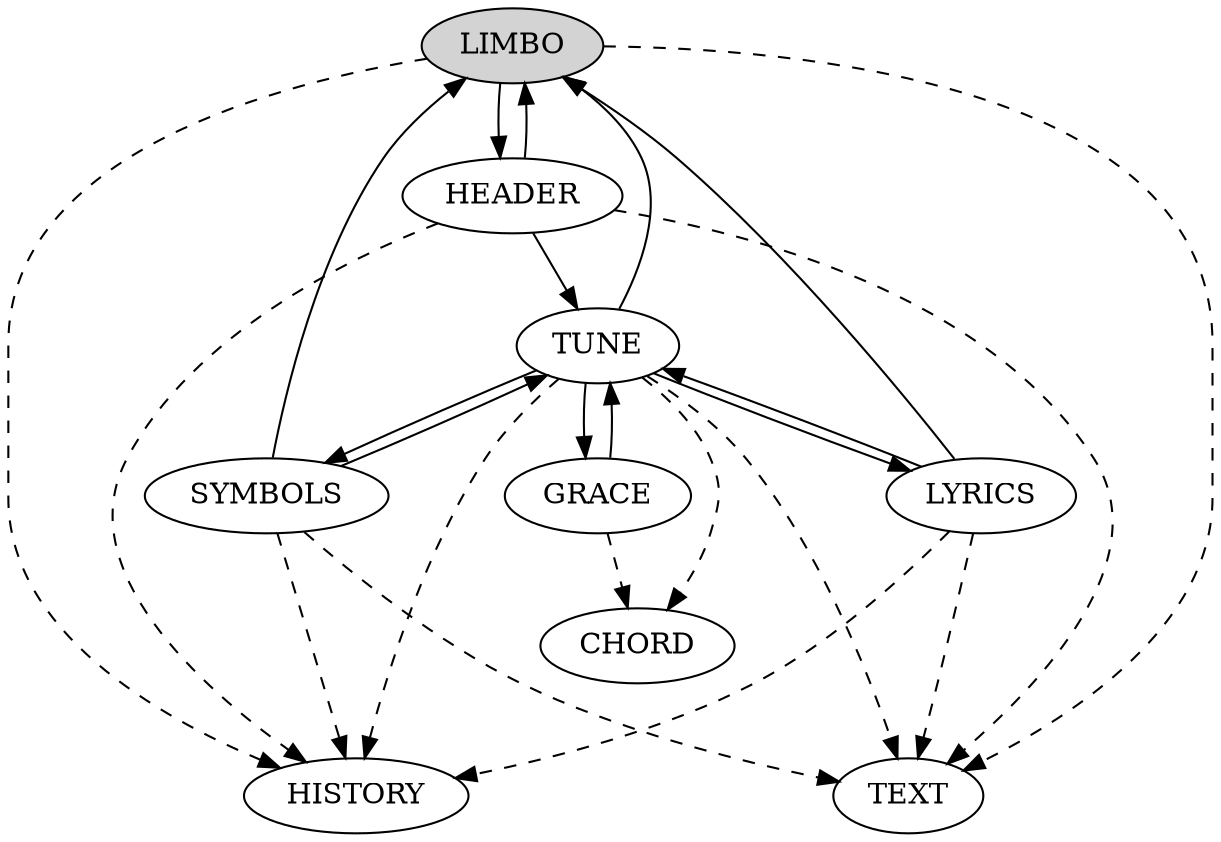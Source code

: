 digraph G {
  mode = hier
  
	node [shape = ellipse]; LIMBO [style= filled];
	node [shape = ellipse];
	LIMBO -> HEADER  ;
	HEADER -> LIMBO;
	HEADER -> TUNE ;
	TUNE -> LYRICS ;
	TUNE -> SYMBOLS ;
	TUNE -> CHORD [style=dashed ];
	TUNE -> GRACE;
	TUNE -> LIMBO ;
	LYRICS -> TUNE ;
	LYRICS -> LIMBO ;
  CHORD -> HISTORY [style=invis] ;
  CHORD -> TEXT [style=invis] ;
	GRACE -> TUNE ;
	GRACE -> CHORD  [style=dashed ] ;
	SYMBOLS -> TUNE ;
	SYMBOLS -> LIMBO ;
	HEADER -> TEXT [style=dashed ];
	LIMBO -> TEXT  [style=dashed];
	TUNE -> TEXT [style=dashed];
	LYRICS -> TEXT [style=dashed];
	SYMBOLS -> TEXT [style=dashed];

	HEADER -> HISTORY  [style=dashed];
	LIMBO -> HISTORY  [style=dashed] ;
	TUNE -> HISTORY [style=dashed] ;
	LYRICS -> HISTORY  [style=dashed];
	SYMBOLS -> HISTORY [style=dashed ] ;
	
	overlap=false
  sep = 1.5
}

